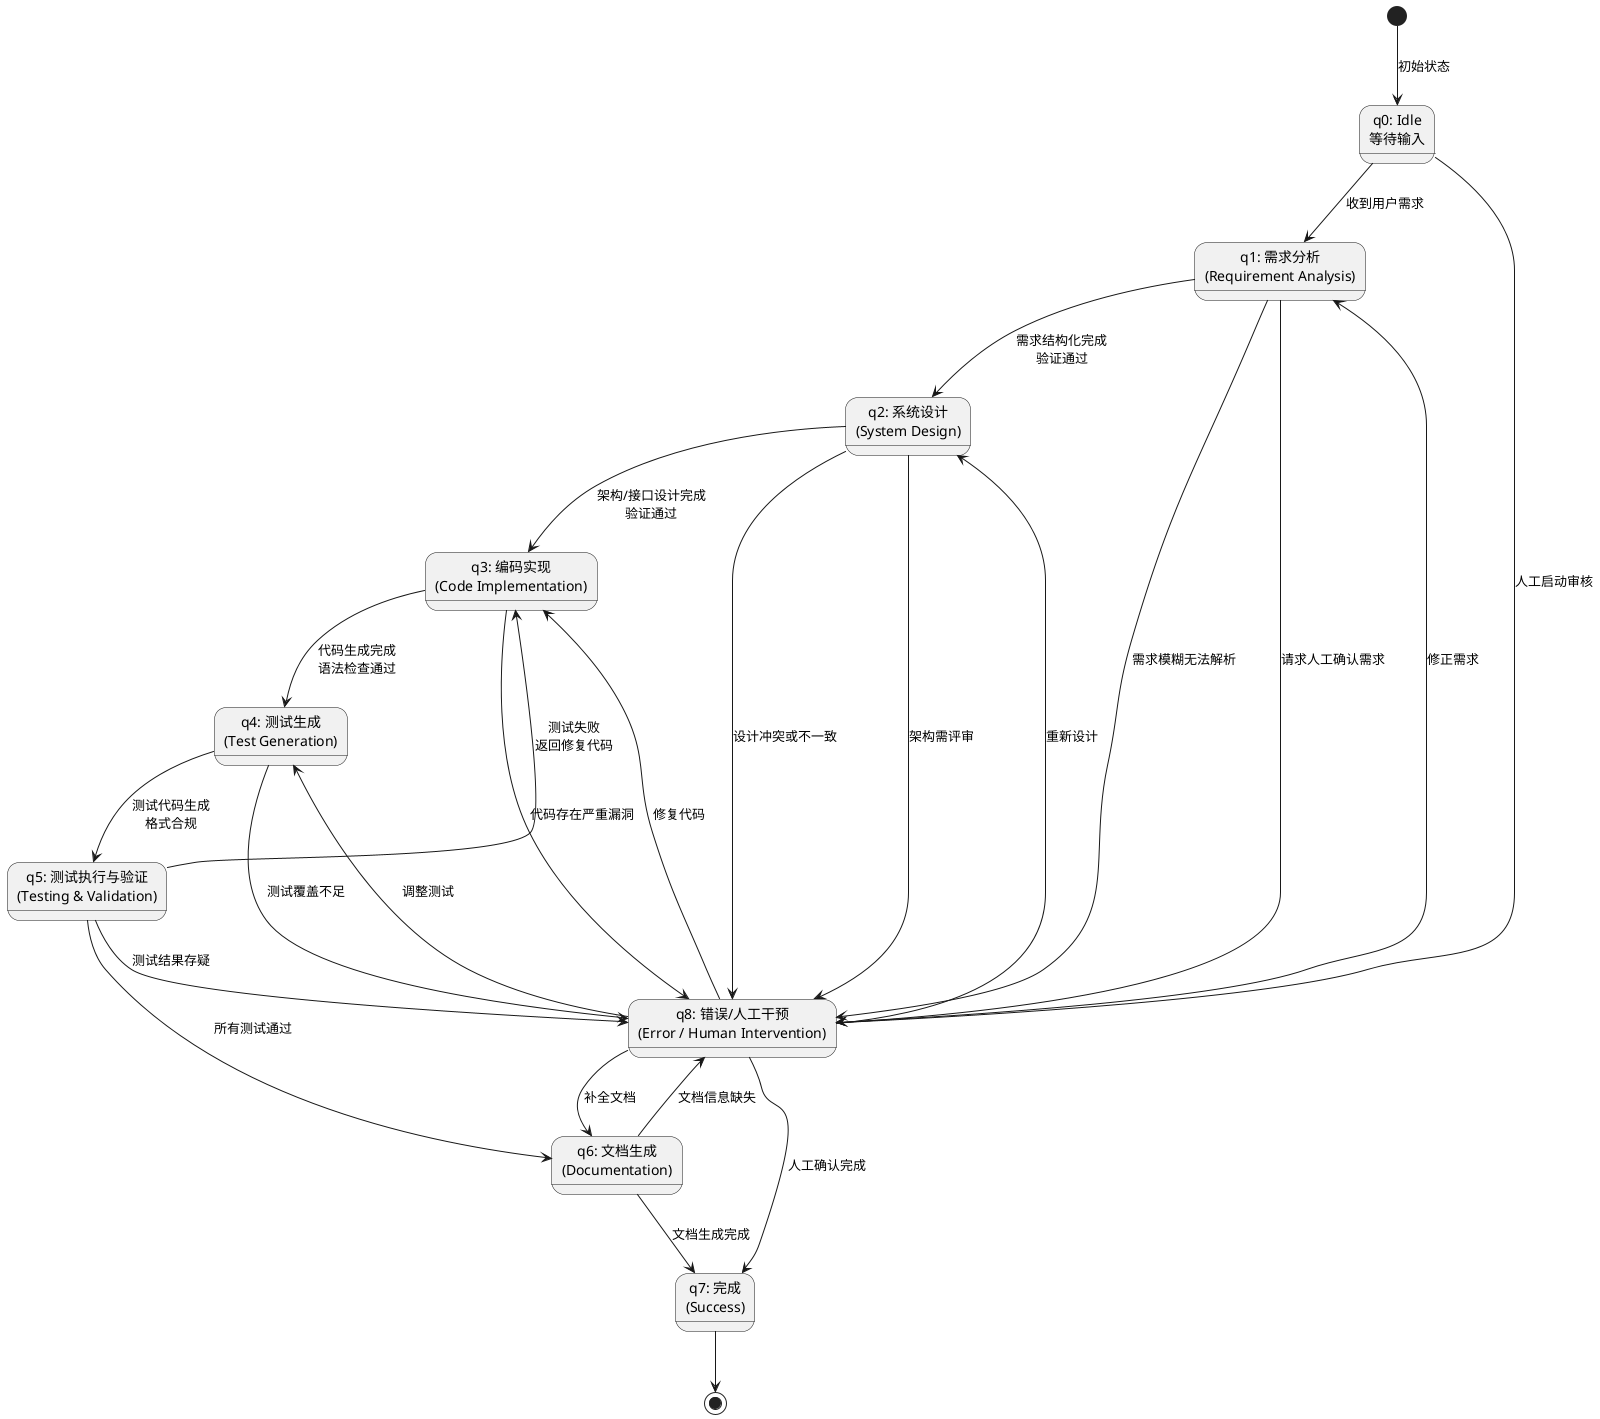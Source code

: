@startuml
'skinparam backgroundColor #FEFEFE
'skinparam state {
'    BackgroundColor<<Final>> #LightGreen
'    BackgroundColor<<Error>> #LightCoral
'    BackgroundColor<<Intermediate>> #LightSkyBlue
'    BorderColor Black
'    FontSize 14
'}

[*] --> q0 : 初始状态

state q0 as "q0: Idle\n等待输入" <<Intermediate>>

q0 --> q1 : 收到用户需求

state q1 as "q1: 需求分析\n(Requirement Analysis)" <<Intermediate>>
q1 --> q2 : 需求结构化完成\n验证通过

state q2 as "q2: 系统设计\n(System Design)" <<Intermediate>>
q2 --> q3 : 架构/接口设计完成\n验证通过

state q3 as "q3: 编码实现\n(Code Implementation)" <<Intermediate>>
q3 --> q4 : 代码生成完成\n语法检查通过

state q4 as "q4: 测试生成\n(Test Generation)" <<Intermediate>>
q4 --> q5 : 测试代码生成\n格式合规

state q5 as "q5: 测试执行与验证\n(Testing & Validation)" <<Intermediate>>
q5 --> q6 : 所有测试通过

q5 --> q3 : 测试失败\n返回修复代码

state q6 as "q6: 文档生成\n(Documentation)" <<Intermediate>>
q6 --> q7 : 文档生成完成

state q7 as "q7: 完成\n(Success)" <<Final>>
q7 --> [*]

state q8 as "q8: 错误/人工干预\n(Error / Human Intervention)" <<Error>>
q8 --> q1 : 修正需求
q8 --> q2 : 重新设计
q8 --> q3 : 修复代码
q8 --> q4 : 调整测试
q8 --> q6 : 补全文档
q8 --> q7 : 人工确认完成

' --- 错误或异常转移 ---
q1 --> q8 : 需求模糊无法解析
q2 --> q8 : 设计冲突或不一致
q3 --> q8 : 代码存在严重漏洞
q4 --> q8 : 测试覆盖不足
q6 --> q8 : 文档信息缺失

' --- 可选：人工主动干预 ---
q0 --> q8 : 人工启动审核
q1 --> q8 : 请求人工确认需求
q2 --> q8 : 架构需评审
q5 --> q8 : 测试结果存疑

@enduml